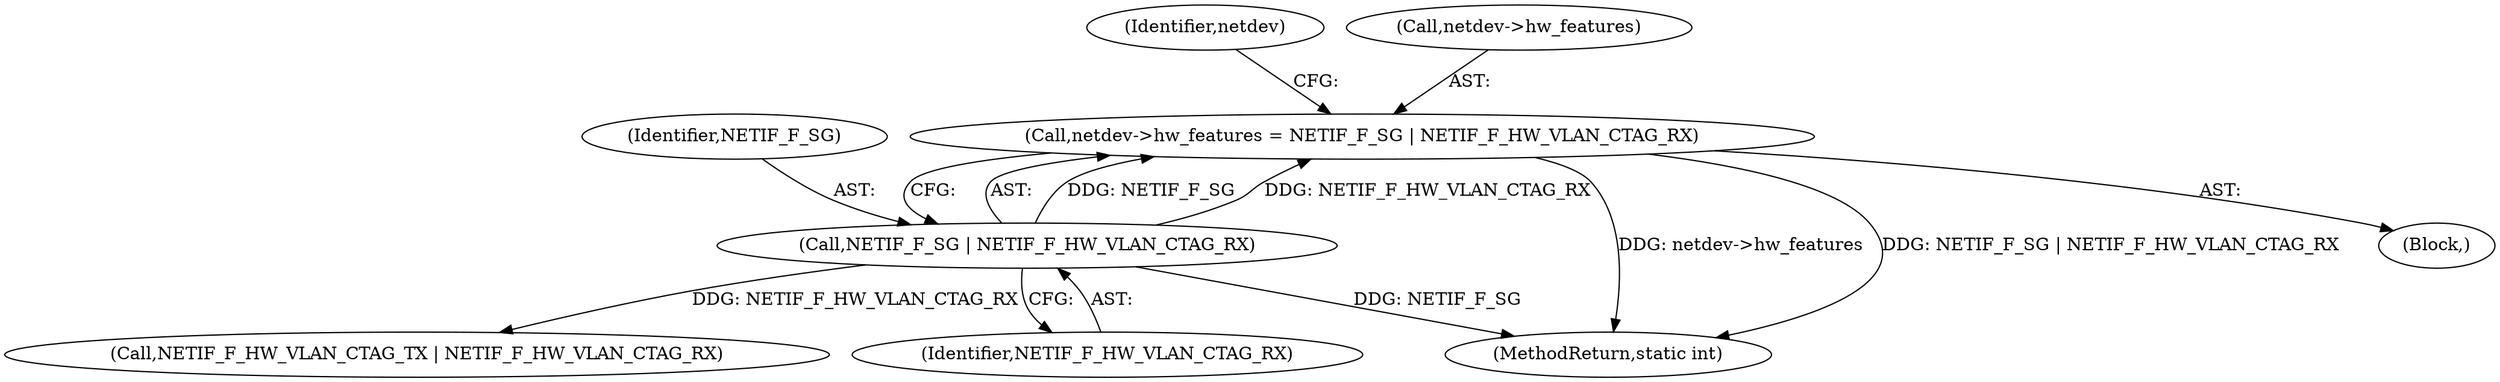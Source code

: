 digraph "0_linux_f43bfaeddc79effbf3d0fcb53ca477cca66f3db8@pointer" {
"1000302" [label="(Call,netdev->hw_features = NETIF_F_SG | NETIF_F_HW_VLAN_CTAG_RX)"];
"1000306" [label="(Call,NETIF_F_SG | NETIF_F_HW_VLAN_CTAG_RX)"];
"1000306" [label="(Call,NETIF_F_SG | NETIF_F_HW_VLAN_CTAG_RX)"];
"1000308" [label="(Identifier,NETIF_F_HW_VLAN_CTAG_RX)"];
"1000311" [label="(Identifier,netdev)"];
"1000112" [label="(Block,)"];
"1000303" [label="(Call,netdev->hw_features)"];
"1000436" [label="(MethodReturn,static int)"];
"1000313" [label="(Call,NETIF_F_HW_VLAN_CTAG_TX | NETIF_F_HW_VLAN_CTAG_RX)"];
"1000302" [label="(Call,netdev->hw_features = NETIF_F_SG | NETIF_F_HW_VLAN_CTAG_RX)"];
"1000307" [label="(Identifier,NETIF_F_SG)"];
"1000302" -> "1000112"  [label="AST: "];
"1000302" -> "1000306"  [label="CFG: "];
"1000303" -> "1000302"  [label="AST: "];
"1000306" -> "1000302"  [label="AST: "];
"1000311" -> "1000302"  [label="CFG: "];
"1000302" -> "1000436"  [label="DDG: netdev->hw_features"];
"1000302" -> "1000436"  [label="DDG: NETIF_F_SG | NETIF_F_HW_VLAN_CTAG_RX"];
"1000306" -> "1000302"  [label="DDG: NETIF_F_SG"];
"1000306" -> "1000302"  [label="DDG: NETIF_F_HW_VLAN_CTAG_RX"];
"1000306" -> "1000308"  [label="CFG: "];
"1000307" -> "1000306"  [label="AST: "];
"1000308" -> "1000306"  [label="AST: "];
"1000306" -> "1000436"  [label="DDG: NETIF_F_SG"];
"1000306" -> "1000313"  [label="DDG: NETIF_F_HW_VLAN_CTAG_RX"];
}
